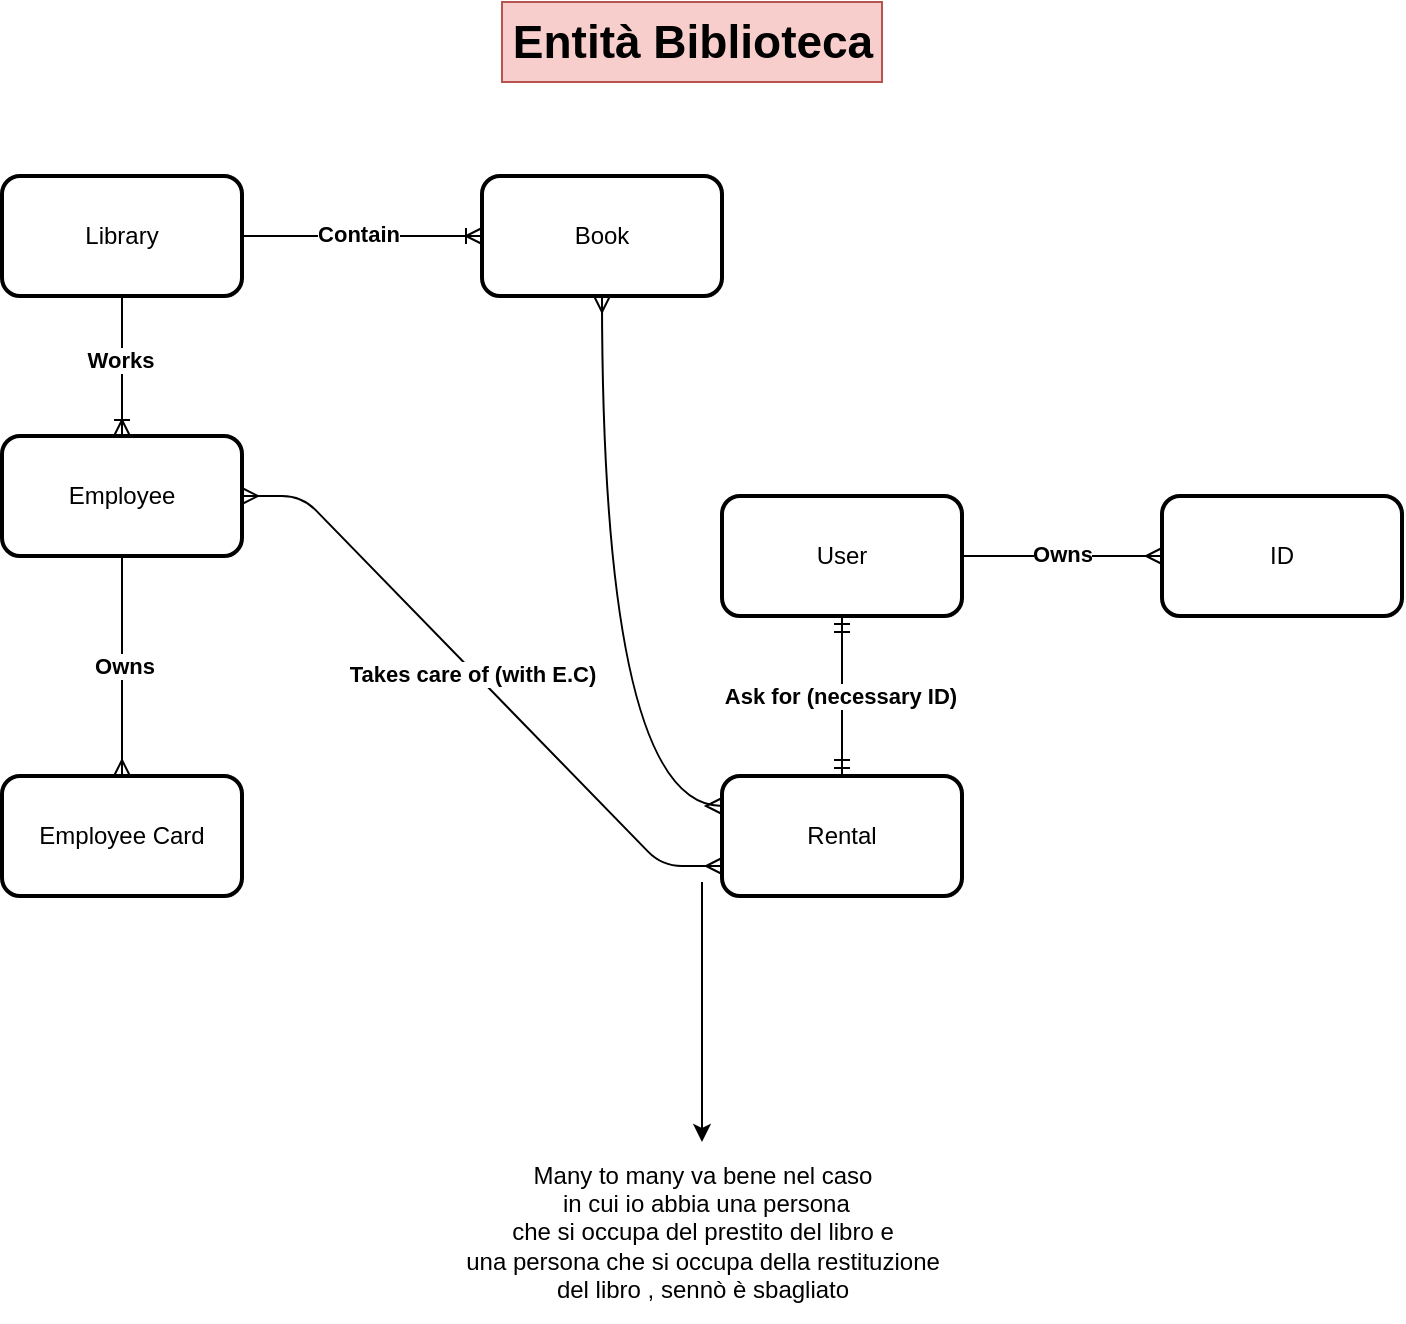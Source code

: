 <mxfile>
    <diagram id="f2d_8KkwwC2ytU7Cjw3z" name="Pagina-1">
        <mxGraphModel dx="1216" dy="779" grid="1" gridSize="10" guides="1" tooltips="1" connect="1" arrows="1" fold="1" page="1" pageScale="1" pageWidth="2000" pageHeight="2000" math="0" shadow="0">
            <root>
                <mxCell id="0"/>
                <mxCell id="1" parent="0"/>
                <mxCell id="2" value="User" style="rounded=1;whiteSpace=wrap;html=1;strokeWidth=2;" parent="1" vertex="1">
                    <mxGeometry x="700" y="917" width="120" height="60" as="geometry"/>
                </mxCell>
                <mxCell id="3" value="Employee" style="rounded=1;whiteSpace=wrap;html=1;strokeWidth=2;" parent="1" vertex="1">
                    <mxGeometry x="340" y="887" width="120" height="60" as="geometry"/>
                </mxCell>
                <mxCell id="4" value="Employee Card" style="rounded=1;whiteSpace=wrap;html=1;strokeWidth=2;" parent="1" vertex="1">
                    <mxGeometry x="340" y="1057" width="120" height="60" as="geometry"/>
                </mxCell>
                <mxCell id="5" value="Library" style="rounded=1;whiteSpace=wrap;html=1;strokeWidth=2;" parent="1" vertex="1">
                    <mxGeometry x="340" y="757" width="120" height="60" as="geometry"/>
                </mxCell>
                <mxCell id="7" value="Book" style="rounded=1;whiteSpace=wrap;html=1;strokeWidth=2;" parent="1" vertex="1">
                    <mxGeometry x="580" y="757" width="120" height="60" as="geometry"/>
                </mxCell>
                <mxCell id="8" value="Rental" style="rounded=1;whiteSpace=wrap;html=1;strokeWidth=2;" parent="1" vertex="1">
                    <mxGeometry x="700" y="1057" width="120" height="60" as="geometry"/>
                </mxCell>
                <mxCell id="9" value="ID" style="rounded=1;whiteSpace=wrap;html=1;strokeWidth=2;" parent="1" vertex="1">
                    <mxGeometry x="920" y="917" width="120" height="60" as="geometry"/>
                </mxCell>
                <mxCell id="11" value="" style="edgeStyle=entityRelationEdgeStyle;fontSize=12;html=1;endArrow=ERoneToMany;exitX=1;exitY=0.5;exitDx=0;exitDy=0;entryX=0;entryY=0.5;entryDx=0;entryDy=0;" parent="1" source="5" target="7" edge="1">
                    <mxGeometry width="100" height="100" relative="1" as="geometry">
                        <mxPoint x="490" y="777" as="sourcePoint"/>
                        <mxPoint x="590" y="677" as="targetPoint"/>
                    </mxGeometry>
                </mxCell>
                <mxCell id="14" value="Contain" style="edgeLabel;html=1;align=center;verticalAlign=middle;resizable=0;points=[];fontStyle=1" parent="11" vertex="1" connectable="0">
                    <mxGeometry x="-0.033" y="1" relative="1" as="geometry">
                        <mxPoint as="offset"/>
                    </mxGeometry>
                </mxCell>
                <mxCell id="15" value="" style="fontSize=12;html=1;endArrow=ERmandOne;startArrow=ERmandOne;entryX=0.5;entryY=1;entryDx=0;entryDy=0;exitX=0.5;exitY=0;exitDx=0;exitDy=0;" parent="1" source="8" target="2" edge="1">
                    <mxGeometry width="100" height="100" relative="1" as="geometry">
                        <mxPoint x="750" y="1247" as="sourcePoint"/>
                        <mxPoint x="850" y="1147" as="targetPoint"/>
                    </mxGeometry>
                </mxCell>
                <mxCell id="21" value="Ask for (necessary ID)" style="edgeLabel;html=1;align=center;verticalAlign=middle;resizable=0;points=[];fontStyle=1" parent="15" vertex="1" connectable="0">
                    <mxGeometry relative="1" as="geometry">
                        <mxPoint x="-1" as="offset"/>
                    </mxGeometry>
                </mxCell>
                <mxCell id="24" value="" style="edgeStyle=entityRelationEdgeStyle;fontSize=12;html=1;endArrow=ERmany;startArrow=ERmany;exitX=1;exitY=0.5;exitDx=0;exitDy=0;entryX=0;entryY=0.75;entryDx=0;entryDy=0;" parent="1" source="3" target="8" edge="1">
                    <mxGeometry width="100" height="100" relative="1" as="geometry">
                        <mxPoint x="550" y="1117" as="sourcePoint"/>
                        <mxPoint x="650" y="1017" as="targetPoint"/>
                    </mxGeometry>
                </mxCell>
                <mxCell id="25" value="Takes care of (with E.C)" style="edgeLabel;html=1;align=center;verticalAlign=middle;resizable=0;points=[];fontStyle=1" parent="24" vertex="1" connectable="0">
                    <mxGeometry x="-0.038" y="-1" relative="1" as="geometry">
                        <mxPoint as="offset"/>
                    </mxGeometry>
                </mxCell>
                <mxCell id="26" value="" style="edgeStyle=orthogonalEdgeStyle;fontSize=12;html=1;endArrow=ERmany;startArrow=ERmany;exitX=0.5;exitY=1;exitDx=0;exitDy=0;entryX=0;entryY=0.25;entryDx=0;entryDy=0;curved=1;" parent="1" source="7" target="8" edge="1">
                    <mxGeometry width="100" height="100" relative="1" as="geometry">
                        <mxPoint x="580" y="872" as="sourcePoint"/>
                        <mxPoint x="820" y="1057" as="targetPoint"/>
                    </mxGeometry>
                </mxCell>
                <mxCell id="29" value="" style="fontSize=12;html=1;endArrow=ERoneToMany;entryX=0.5;entryY=0;entryDx=0;entryDy=0;exitX=0.5;exitY=1;exitDx=0;exitDy=0;" parent="1" source="5" target="3" edge="1">
                    <mxGeometry width="100" height="100" relative="1" as="geometry">
                        <mxPoint x="440" y="917" as="sourcePoint"/>
                        <mxPoint x="540" y="817" as="targetPoint"/>
                    </mxGeometry>
                </mxCell>
                <mxCell id="30" value="Works" style="edgeLabel;html=1;align=center;verticalAlign=middle;resizable=0;points=[];fontStyle=1" parent="29" vertex="1" connectable="0">
                    <mxGeometry x="-0.086" y="2" relative="1" as="geometry">
                        <mxPoint x="-3" as="offset"/>
                    </mxGeometry>
                </mxCell>
                <mxCell id="32" value="Entità Biblioteca" style="text;html=1;align=center;verticalAlign=middle;resizable=0;points=[];autosize=1;strokeColor=#b85450;fillColor=#f8cecc;fontStyle=1;fontSize=23;" parent="1" vertex="1">
                    <mxGeometry x="590" y="670" width="190" height="40" as="geometry"/>
                </mxCell>
                <mxCell id="35" value="" style="edgeStyle=entityRelationEdgeStyle;fontSize=12;html=1;endArrow=ERmany;exitX=1;exitY=0.5;exitDx=0;exitDy=0;entryX=0;entryY=0.5;entryDx=0;entryDy=0;" parent="1" source="2" target="9" edge="1">
                    <mxGeometry width="100" height="100" relative="1" as="geometry">
                        <mxPoint x="840" y="947" as="sourcePoint"/>
                        <mxPoint x="940" y="847" as="targetPoint"/>
                    </mxGeometry>
                </mxCell>
                <mxCell id="36" value="Owns" style="edgeLabel;html=1;align=center;verticalAlign=middle;resizable=0;points=[];fontStyle=1" parent="35" vertex="1" connectable="0">
                    <mxGeometry x="0.004" y="1" relative="1" as="geometry">
                        <mxPoint as="offset"/>
                    </mxGeometry>
                </mxCell>
                <mxCell id="37" value="" style="fontSize=12;html=1;endArrow=ERmany;exitX=0.5;exitY=1;exitDx=0;exitDy=0;entryX=0.5;entryY=0;entryDx=0;entryDy=0;" parent="1" source="3" target="4" edge="1">
                    <mxGeometry width="100" height="100" relative="1" as="geometry">
                        <mxPoint x="390" y="1000" as="sourcePoint"/>
                        <mxPoint x="490" y="1000" as="targetPoint"/>
                    </mxGeometry>
                </mxCell>
                <mxCell id="38" value="Owns" style="edgeLabel;html=1;align=center;verticalAlign=middle;resizable=0;points=[];fontStyle=1" parent="37" vertex="1" connectable="0">
                    <mxGeometry x="0.004" y="1" relative="1" as="geometry">
                        <mxPoint as="offset"/>
                    </mxGeometry>
                </mxCell>
                <mxCell id="39" value="" style="endArrow=classic;html=1;" parent="1" edge="1">
                    <mxGeometry width="50" height="50" relative="1" as="geometry">
                        <mxPoint x="690" y="1110" as="sourcePoint"/>
                        <mxPoint x="690" y="1240" as="targetPoint"/>
                    </mxGeometry>
                </mxCell>
                <mxCell id="40" value="Many to many va bene nel caso&lt;div&gt;&amp;nbsp;in cui io abbia una persona&lt;div&gt;che si occupa del prestito del libro e&lt;/div&gt;&lt;/div&gt;&lt;div&gt;una persona che si occupa della restituzione&lt;/div&gt;&lt;div&gt;del libro , sennò è sbagliato&lt;/div&gt;" style="text;html=1;align=center;verticalAlign=middle;resizable=0;points=[];autosize=1;strokeColor=none;fillColor=none;" parent="1" vertex="1">
                    <mxGeometry x="560" y="1240" width="260" height="90" as="geometry"/>
                </mxCell>
            </root>
        </mxGraphModel>
    </diagram>
</mxfile>